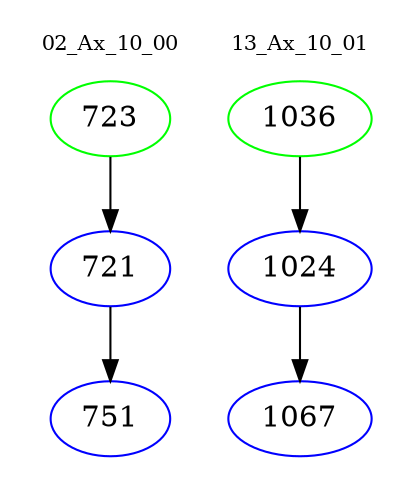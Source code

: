 digraph{
subgraph cluster_0 {
color = white
label = "02_Ax_10_00";
fontsize=10;
T0_723 [label="723", color="green"]
T0_723 -> T0_721 [color="black"]
T0_721 [label="721", color="blue"]
T0_721 -> T0_751 [color="black"]
T0_751 [label="751", color="blue"]
}
subgraph cluster_1 {
color = white
label = "13_Ax_10_01";
fontsize=10;
T1_1036 [label="1036", color="green"]
T1_1036 -> T1_1024 [color="black"]
T1_1024 [label="1024", color="blue"]
T1_1024 -> T1_1067 [color="black"]
T1_1067 [label="1067", color="blue"]
}
}
